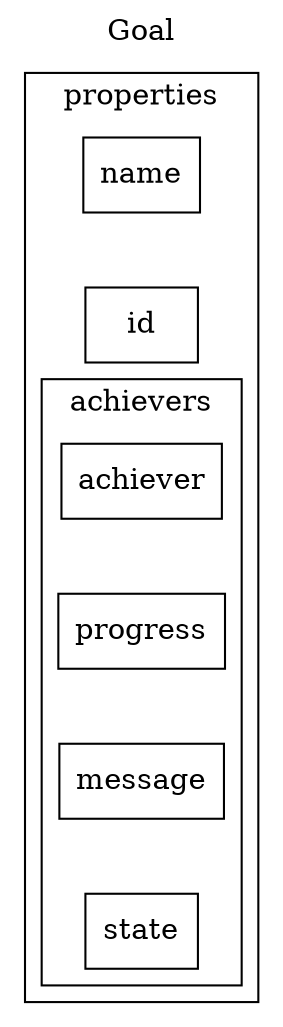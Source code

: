 digraph goal{
    labelloc=t
    label="Goal"
    subgraph cluster_properties{
        label="properties"
        id[shape=rectangle]
        name[shape=rectangle]
        subgraph cluster_acheivers{
            label="achievers"
            achiever[shape=rectangle]
            progress[shape=rectangle]
            message[shape=rectangle]
            state[shape=rectangle]

            achiever->
            progress->
            message->
            state[style=invis]
        }
        name->id->achiever[style=invis]
    }
}